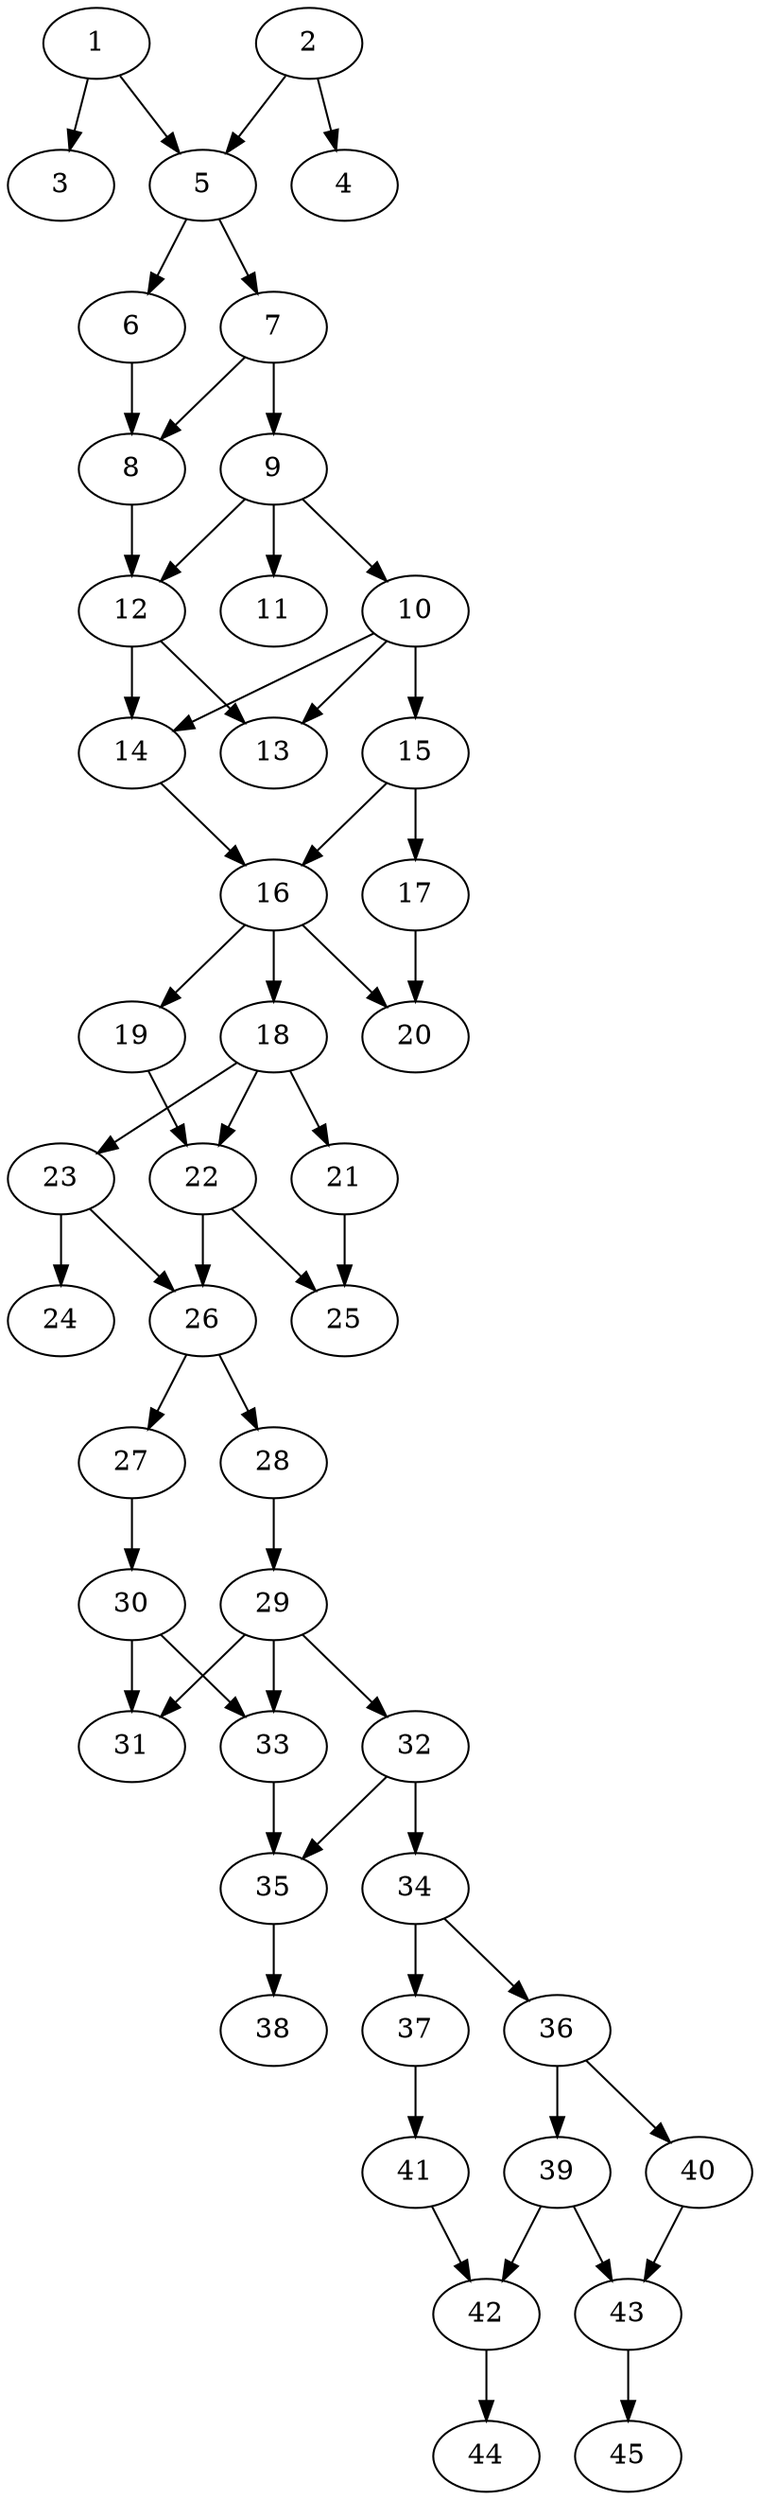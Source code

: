 // DAG automatically generated by daggen at Thu Oct  3 14:07:24 2019
// ./daggen --dot -n 45 --ccr 0.3 --fat 0.3 --regular 0.7 --density 0.6 --mindata 5242880 --maxdata 52428800 
digraph G {
  1 [size="24026453", alpha="0.12", expect_size="7207936"] 
  1 -> 3 [size ="7207936"]
  1 -> 5 [size ="7207936"]
  2 [size="139523413", alpha="0.17", expect_size="41857024"] 
  2 -> 4 [size ="41857024"]
  2 -> 5 [size ="41857024"]
  3 [size="84486827", alpha="0.09", expect_size="25346048"] 
  4 [size="109073067", alpha="0.16", expect_size="32721920"] 
  5 [size="130665813", alpha="0.15", expect_size="39199744"] 
  5 -> 6 [size ="39199744"]
  5 -> 7 [size ="39199744"]
  6 [size="30027093", alpha="0.10", expect_size="9008128"] 
  6 -> 8 [size ="9008128"]
  7 [size="174100480", alpha="0.09", expect_size="52230144"] 
  7 -> 8 [size ="52230144"]
  7 -> 9 [size ="52230144"]
  8 [size="167185067", alpha="0.14", expect_size="50155520"] 
  8 -> 12 [size ="50155520"]
  9 [size="80196267", alpha="0.19", expect_size="24058880"] 
  9 -> 10 [size ="24058880"]
  9 -> 11 [size ="24058880"]
  9 -> 12 [size ="24058880"]
  10 [size="42164907", alpha="0.03", expect_size="12649472"] 
  10 -> 13 [size ="12649472"]
  10 -> 14 [size ="12649472"]
  10 -> 15 [size ="12649472"]
  11 [size="163263147", alpha="0.11", expect_size="48978944"] 
  12 [size="97952427", alpha="0.08", expect_size="29385728"] 
  12 -> 13 [size ="29385728"]
  12 -> 14 [size ="29385728"]
  13 [size="76892160", alpha="0.12", expect_size="23067648"] 
  14 [size="151473493", alpha="0.08", expect_size="45442048"] 
  14 -> 16 [size ="45442048"]
  15 [size="119661227", alpha="0.07", expect_size="35898368"] 
  15 -> 16 [size ="35898368"]
  15 -> 17 [size ="35898368"]
  16 [size="83073707", alpha="0.08", expect_size="24922112"] 
  16 -> 18 [size ="24922112"]
  16 -> 19 [size ="24922112"]
  16 -> 20 [size ="24922112"]
  17 [size="162034347", alpha="0.15", expect_size="48610304"] 
  17 -> 20 [size ="48610304"]
  18 [size="75233280", alpha="0.13", expect_size="22569984"] 
  18 -> 21 [size ="22569984"]
  18 -> 22 [size ="22569984"]
  18 -> 23 [size ="22569984"]
  19 [size="31856640", alpha="0.06", expect_size="9556992"] 
  19 -> 22 [size ="9556992"]
  20 [size="26675200", alpha="0.14", expect_size="8002560"] 
  21 [size="50158933", alpha="0.03", expect_size="15047680"] 
  21 -> 25 [size ="15047680"]
  22 [size="133659307", alpha="0.07", expect_size="40097792"] 
  22 -> 25 [size ="40097792"]
  22 -> 26 [size ="40097792"]
  23 [size="40820053", alpha="0.19", expect_size="12246016"] 
  23 -> 24 [size ="12246016"]
  23 -> 26 [size ="12246016"]
  24 [size="133031253", alpha="0.04", expect_size="39909376"] 
  25 [size="34996907", alpha="0.02", expect_size="10499072"] 
  26 [size="91105280", alpha="0.03", expect_size="27331584"] 
  26 -> 27 [size ="27331584"]
  26 -> 28 [size ="27331584"]
  27 [size="152477013", alpha="0.03", expect_size="45743104"] 
  27 -> 30 [size ="45743104"]
  28 [size="109981013", alpha="0.02", expect_size="32994304"] 
  28 -> 29 [size ="32994304"]
  29 [size="57169920", alpha="0.09", expect_size="17150976"] 
  29 -> 31 [size ="17150976"]
  29 -> 32 [size ="17150976"]
  29 -> 33 [size ="17150976"]
  30 [size="105915733", alpha="0.20", expect_size="31774720"] 
  30 -> 31 [size ="31774720"]
  30 -> 33 [size ="31774720"]
  31 [size="58624000", alpha="0.09", expect_size="17587200"] 
  32 [size="79138133", alpha="0.08", expect_size="23741440"] 
  32 -> 34 [size ="23741440"]
  32 -> 35 [size ="23741440"]
  33 [size="132215467", alpha="0.15", expect_size="39664640"] 
  33 -> 35 [size ="39664640"]
  34 [size="127583573", alpha="0.18", expect_size="38275072"] 
  34 -> 36 [size ="38275072"]
  34 -> 37 [size ="38275072"]
  35 [size="156842667", alpha="0.15", expect_size="47052800"] 
  35 -> 38 [size ="47052800"]
  36 [size="18609493", alpha="0.00", expect_size="5582848"] 
  36 -> 39 [size ="5582848"]
  36 -> 40 [size ="5582848"]
  37 [size="40011093", alpha="0.03", expect_size="12003328"] 
  37 -> 41 [size ="12003328"]
  38 [size="63102293", alpha="0.14", expect_size="18930688"] 
  39 [size="80305493", alpha="0.07", expect_size="24091648"] 
  39 -> 42 [size ="24091648"]
  39 -> 43 [size ="24091648"]
  40 [size="154344107", alpha="0.01", expect_size="46303232"] 
  40 -> 43 [size ="46303232"]
  41 [size="152623787", alpha="0.19", expect_size="45787136"] 
  41 -> 42 [size ="45787136"]
  42 [size="63638187", alpha="0.11", expect_size="19091456"] 
  42 -> 44 [size ="19091456"]
  43 [size="125160107", alpha="0.07", expect_size="37548032"] 
  43 -> 45 [size ="37548032"]
  44 [size="82029227", alpha="0.17", expect_size="24608768"] 
  45 [size="68246187", alpha="0.10", expect_size="20473856"] 
}
